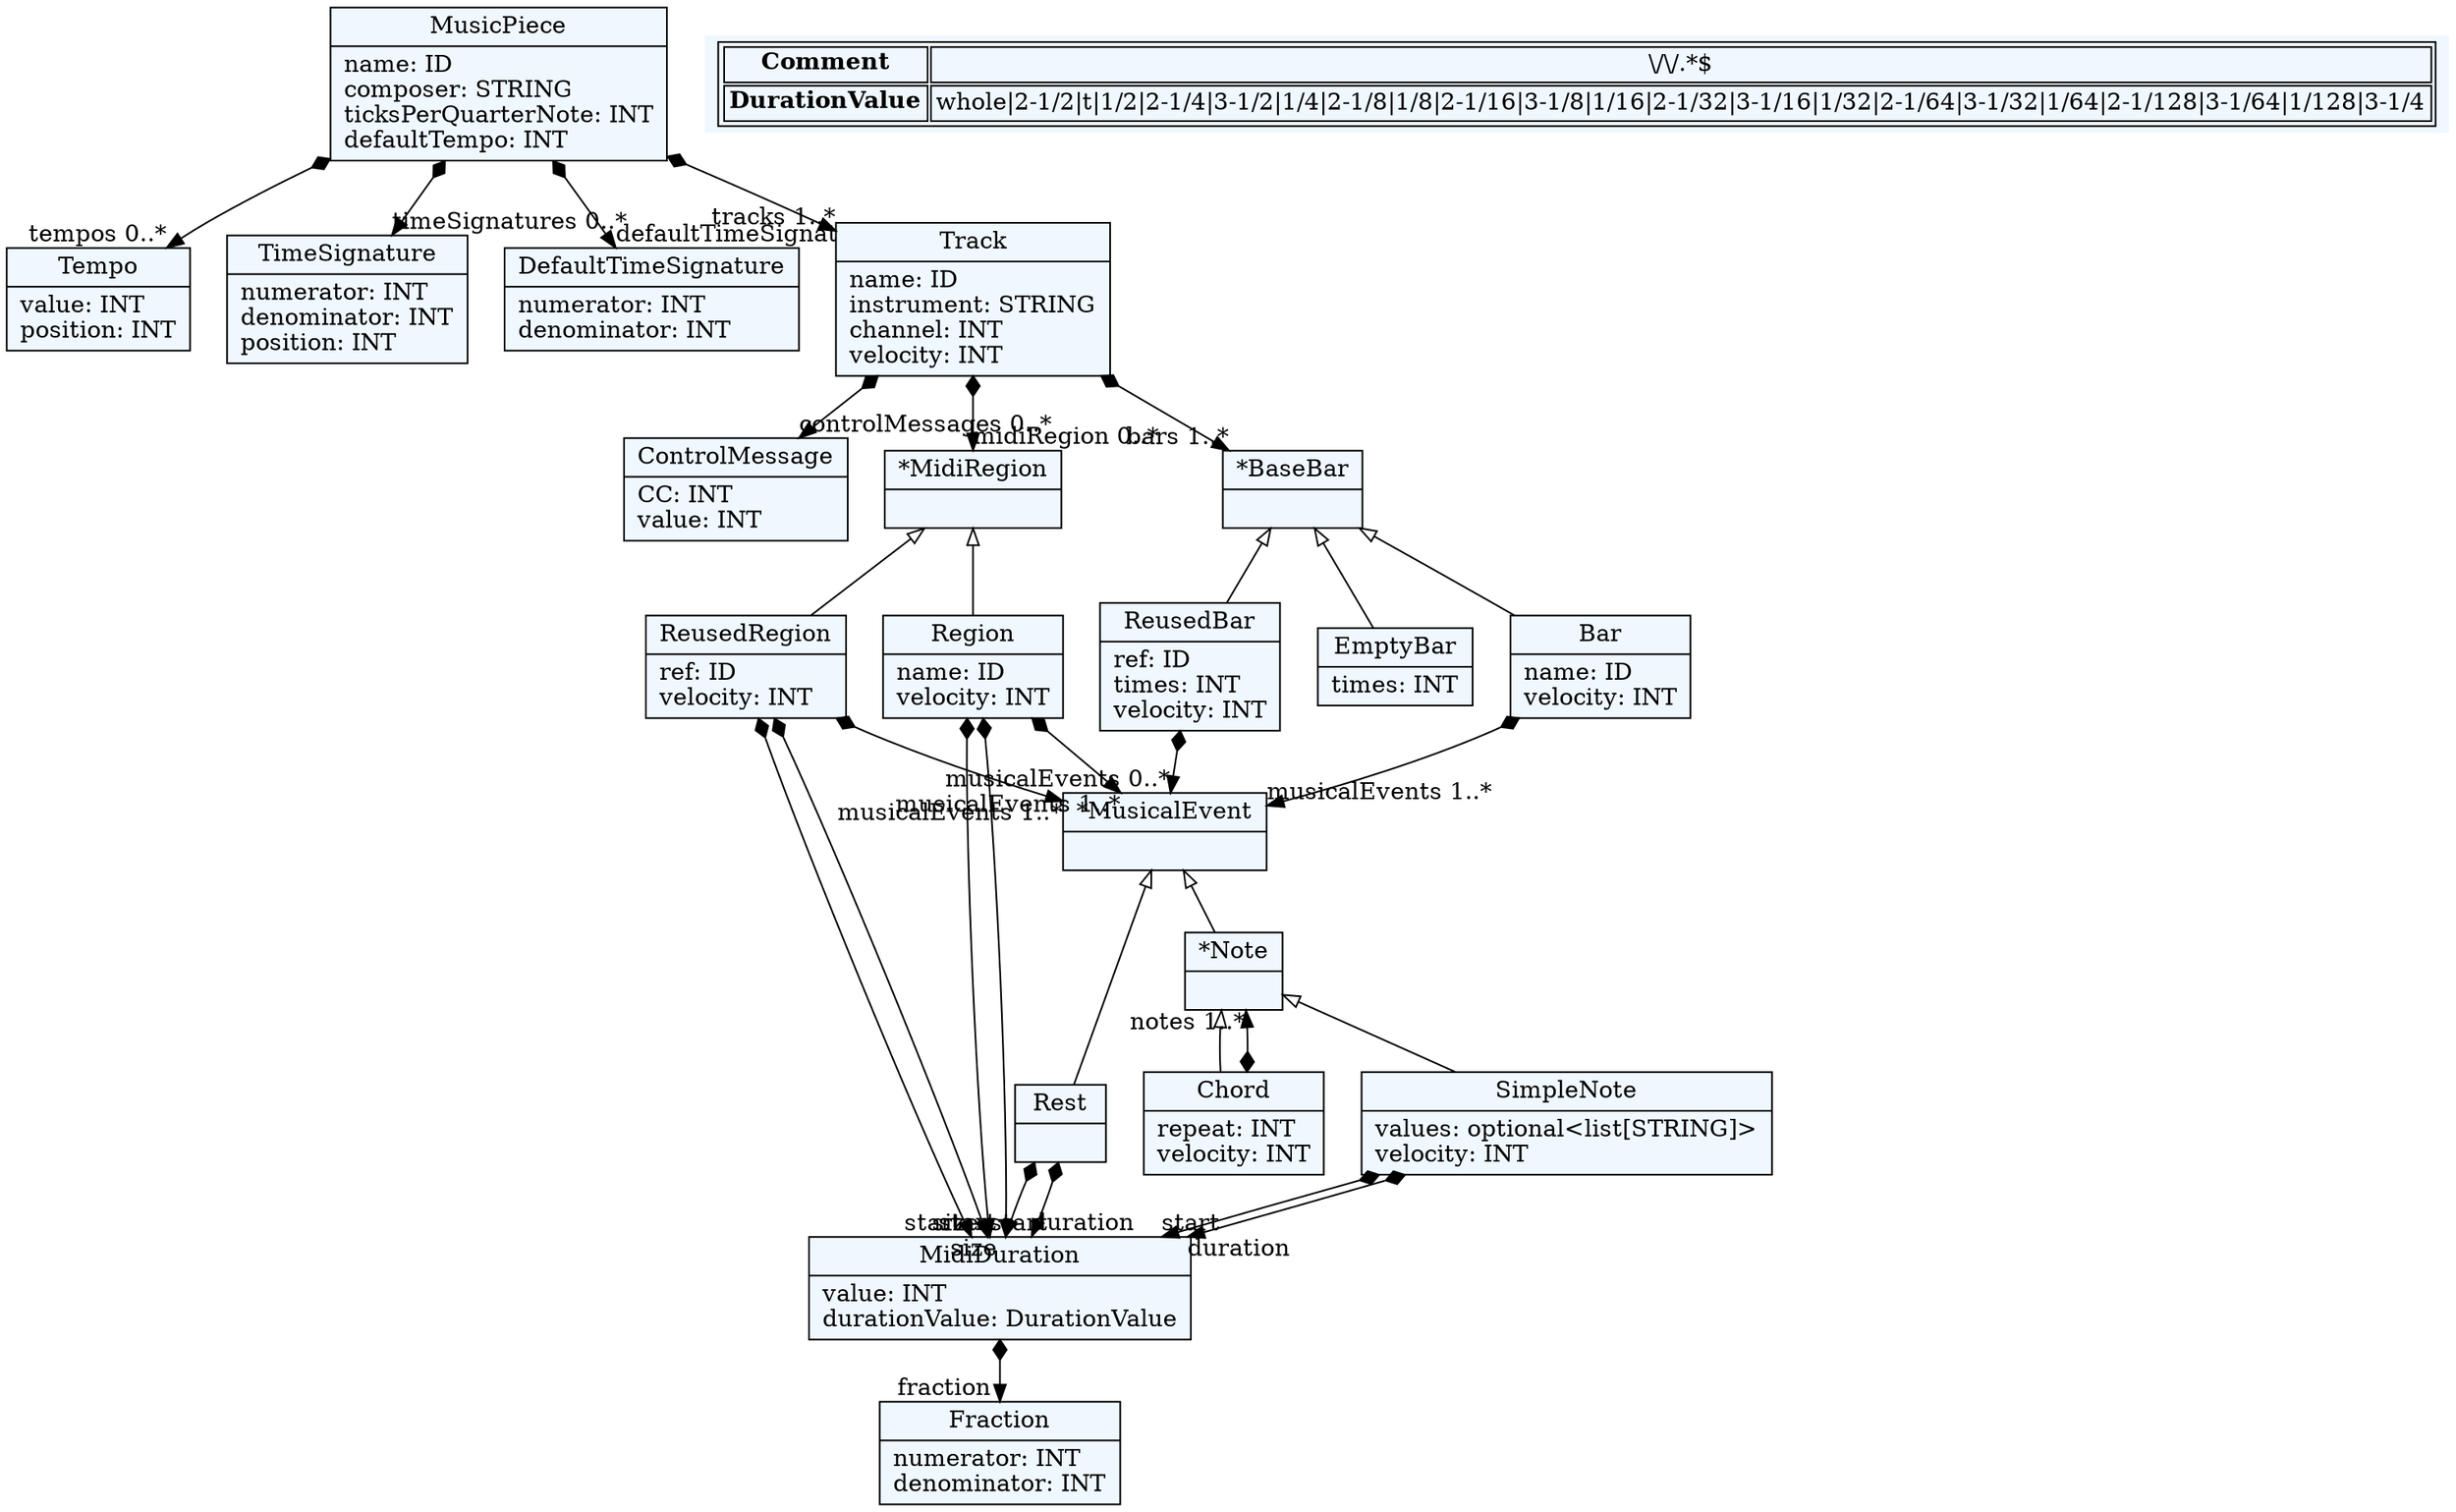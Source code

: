 
    digraph textX {
    fontname = "Bitstream Vera Sans"
    fontsize = 8
    node[
        shape=record,
        style=filled,
        fillcolor=aliceblue
    ]
    nodesep = 0.3
    edge[dir=black,arrowtail=empty]


1412746299952[ label="{MusicPiece|name: ID\lcomposer: STRING\lticksPerQuarterNote: INT\ldefaultTempo: INT\l}"]

1412746290032[ label="{Tempo|value: INT\lposition: INT\l}"]

1412746300944[ label="{TimeSignature|numerator: INT\ldenominator: INT\lposition: INT\l}"]

1412746303920[ label="{DefaultTimeSignature|numerator: INT\ldenominator: INT\l}"]

1412746191824[ label="{Track|name: ID\linstrument: STRING\lchannel: INT\lvelocity: INT\l}"]

1412746173968[ label="{ControlMessage|CC: INT\lvalue: INT\l}"]

1412746197776[ label="{*BaseBar|}"]

1412746194800[ label="{Bar|name: ID\lvelocity: INT\l}"]

1412746177936[ label="{ReusedBar|ref: ID\ltimes: INT\lvelocity: INT\l}"]

1412746196784[ label="{EmptyBar|times: INT\l}"]

1412746180912[ label="{*MusicalEvent|}"]

1412746178928[ label="{*Note|}"]

1412746195792[ label="{SimpleNote|values: optional\<list[STRING]\>\lvelocity: INT\l}"]

1412746174960[ label="{MidiDuration|value: INT\ldurationValue: DurationValue\l}"]

1412746200752[ label="{Fraction|numerator: INT\ldenominator: INT\l}"]

1412746203728[ label="{Chord|repeat: INT\lvelocity: INT\l}"]

1412746206704[ label="{Rest|}"]

1412746210672[ label="{*MidiRegion|}"]

1412746182896[ label="{Region|name: ID\lvelocity: INT\l}"]

1412746211664[ label="{ReusedRegion|ref: ID\lvelocity: INT\l}"]



1412746299952 -> 1412746290032[arrowtail=diamond, dir=both, headlabel="tempos 0..*"]
1412746299952 -> 1412746303920[arrowtail=diamond, dir=both, headlabel="defaultTimeSignature "]
1412746299952 -> 1412746300944[arrowtail=diamond, dir=both, headlabel="timeSignatures 0..*"]
1412746299952 -> 1412746191824[arrowtail=diamond, dir=both, headlabel="tracks 1..*"]
1412746191824 -> 1412746173968[arrowtail=diamond, dir=both, headlabel="controlMessages 0..*"]
1412746191824 -> 1412746197776[arrowtail=diamond, dir=both, headlabel="bars 1..*"]
1412746191824 -> 1412746210672[arrowtail=diamond, dir=both, headlabel="midiRegion 0..*"]
1412746197776 -> 1412746194800 [dir=back]
1412746197776 -> 1412746177936 [dir=back]
1412746197776 -> 1412746196784 [dir=back]
1412746194800 -> 1412746180912[arrowtail=diamond, dir=both, headlabel="musicalEvents 1..*"]
1412746177936 -> 1412746180912[arrowtail=diamond, dir=both, headlabel="musicalEvents 0..*"]
1412746180912 -> 1412746178928 [dir=back]
1412746180912 -> 1412746206704 [dir=back]
1412746178928 -> 1412746195792 [dir=back]
1412746178928 -> 1412746203728 [dir=back]
1412746195792 -> 1412746174960[arrowtail=diamond, dir=both, headlabel="start "]
1412746195792 -> 1412746174960[arrowtail=diamond, dir=both, headlabel="duration "]
1412746174960 -> 1412746200752[arrowtail=diamond, dir=both, headlabel="fraction "]
1412746203728 -> 1412746178928[arrowtail=diamond, dir=both, headlabel="notes 1..*"]
1412746206704 -> 1412746174960[arrowtail=diamond, dir=both, headlabel="start "]
1412746206704 -> 1412746174960[arrowtail=diamond, dir=both, headlabel="duration "]
1412746210672 -> 1412746182896 [dir=back]
1412746210672 -> 1412746211664 [dir=back]
1412746182896 -> 1412746174960[arrowtail=diamond, dir=both, headlabel="start "]
1412746182896 -> 1412746174960[arrowtail=diamond, dir=both, headlabel="size "]
1412746182896 -> 1412746180912[arrowtail=diamond, dir=both, headlabel="musicalEvents 1..*"]
1412746211664 -> 1412746174960[arrowtail=diamond, dir=both, headlabel="start "]
1412746211664 -> 1412746174960[arrowtail=diamond, dir=both, headlabel="size "]
1412746211664 -> 1412746180912[arrowtail=diamond, dir=both, headlabel="musicalEvents 1..*"]
match_rules [ shape=plaintext, label=< <table>
	<tr>
		<td><b>Comment</b></td><td>\/\/.*$</td>
	</tr>
	<tr>
		<td><b>DurationValue</b></td><td>whole|2-1/2|t|1/2|2-1/4|3-1/2|1/4|2-1/8|1/8|2-1/16|3-1/8|1/16|2-1/32|3-1/16|1/32|2-1/64|3-1/32|1/64|2-1/128|3-1/64|1/128|3-1/4</td>
	</tr>
</table> >]


}

